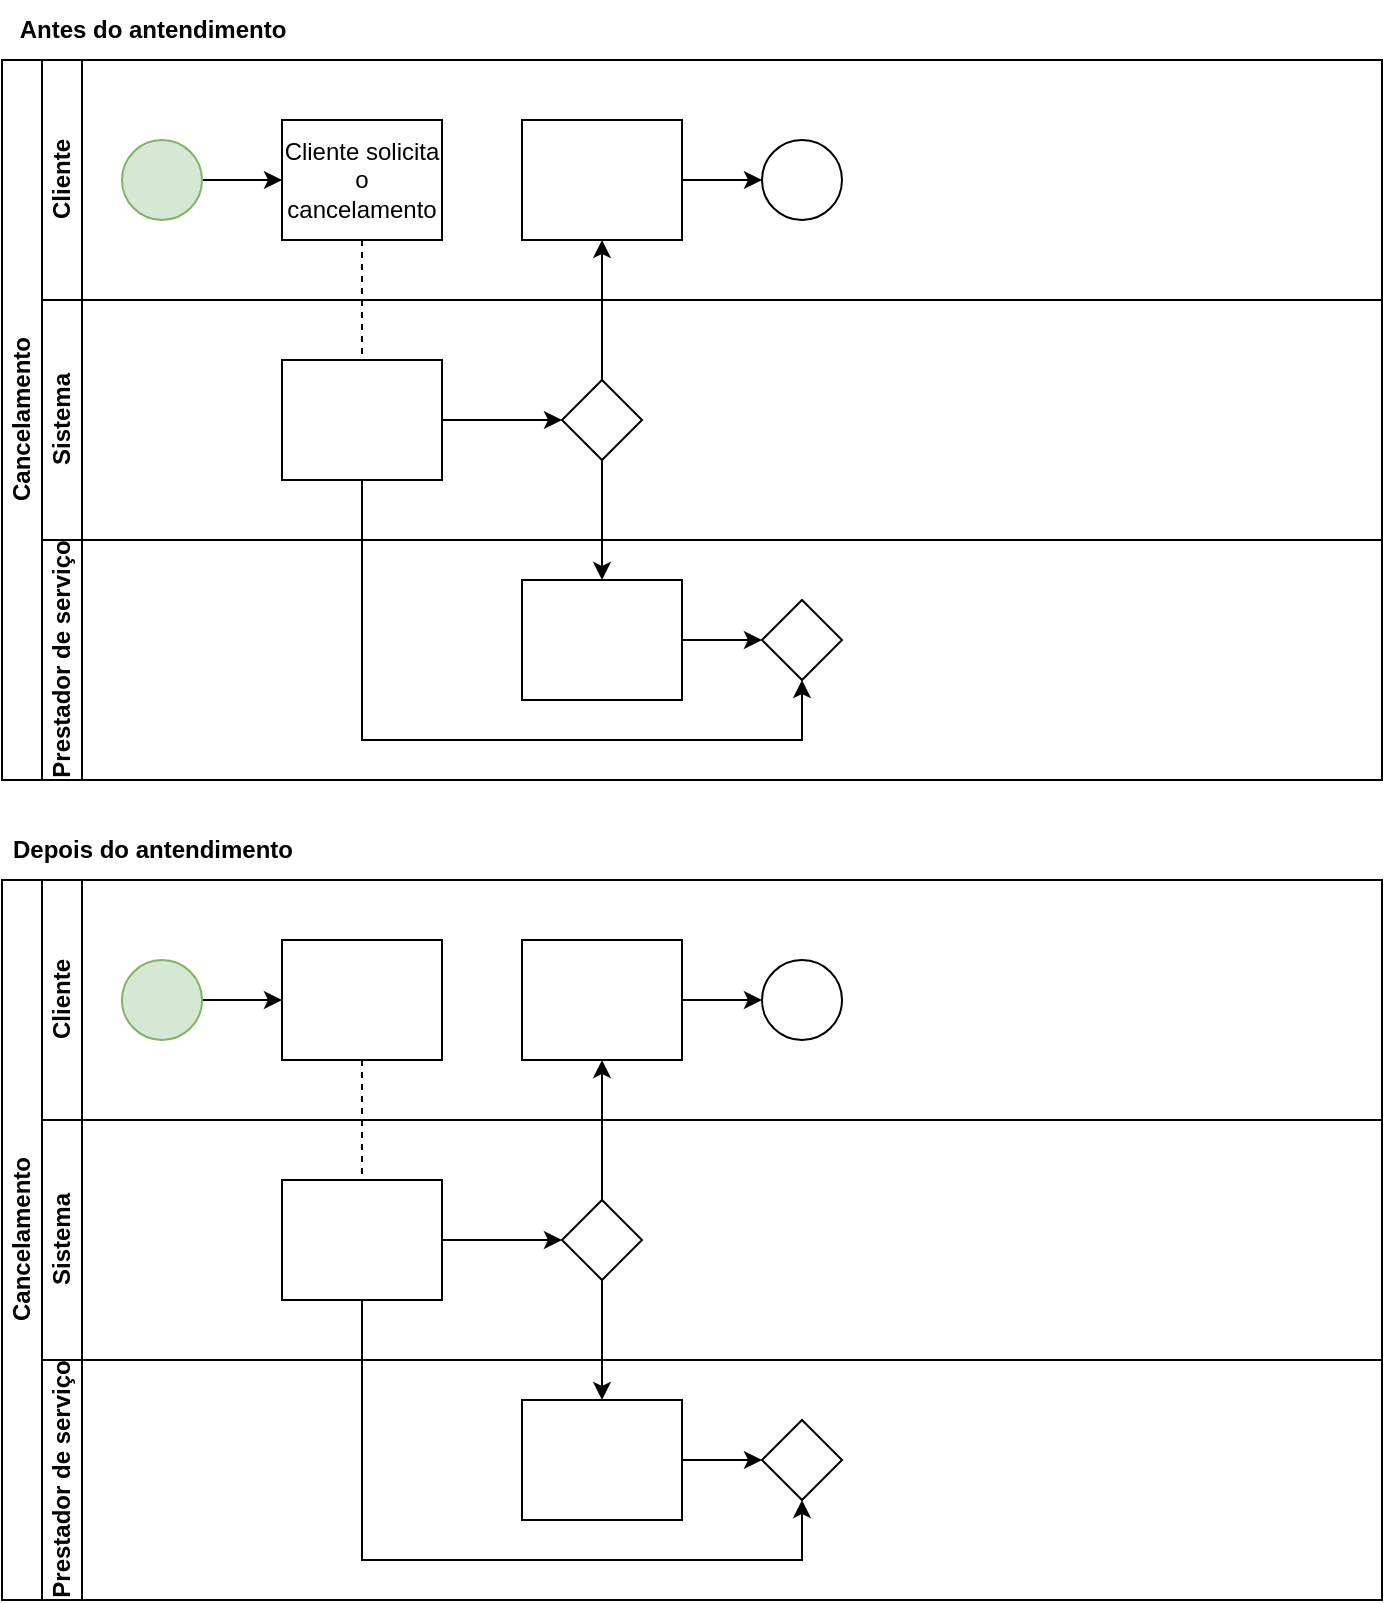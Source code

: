 <mxfile version="24.0.0" type="github">
  <diagram id="prtHgNgQTEPvFCAcTncT" name="Page-1">
    <mxGraphModel dx="1004" dy="523" grid="1" gridSize="10" guides="1" tooltips="1" connect="1" arrows="1" fold="1" page="1" pageScale="1" pageWidth="827" pageHeight="1169" math="0" shadow="0">
      <root>
        <mxCell id="0" />
        <mxCell id="1" parent="0" />
        <mxCell id="dNxyNK7c78bLwvsdeMH5-19" value="Cancelamento" style="swimlane;html=1;childLayout=stackLayout;resizeParent=1;resizeParentMax=0;horizontal=0;startSize=20;horizontalStack=0;" parent="1" vertex="1">
          <mxGeometry x="120" y="120" width="690" height="360" as="geometry" />
        </mxCell>
        <mxCell id="dNxyNK7c78bLwvsdeMH5-27" value="" style="edgeStyle=orthogonalEdgeStyle;rounded=0;orthogonalLoop=1;jettySize=auto;html=1;dashed=1;endArrow=none;endFill=0;" parent="dNxyNK7c78bLwvsdeMH5-19" source="dNxyNK7c78bLwvsdeMH5-24" target="dNxyNK7c78bLwvsdeMH5-26" edge="1">
          <mxGeometry relative="1" as="geometry" />
        </mxCell>
        <mxCell id="dNxyNK7c78bLwvsdeMH5-31" style="edgeStyle=orthogonalEdgeStyle;rounded=0;orthogonalLoop=1;jettySize=auto;html=1;endArrow=classic;endFill=1;" parent="dNxyNK7c78bLwvsdeMH5-19" source="dNxyNK7c78bLwvsdeMH5-28" target="dNxyNK7c78bLwvsdeMH5-30" edge="1">
          <mxGeometry relative="1" as="geometry" />
        </mxCell>
        <mxCell id="dNxyNK7c78bLwvsdeMH5-35" style="edgeStyle=orthogonalEdgeStyle;rounded=0;orthogonalLoop=1;jettySize=auto;html=1;endArrow=classic;endFill=1;" parent="dNxyNK7c78bLwvsdeMH5-19" source="dNxyNK7c78bLwvsdeMH5-28" target="dNxyNK7c78bLwvsdeMH5-34" edge="1">
          <mxGeometry relative="1" as="geometry" />
        </mxCell>
        <mxCell id="dNxyNK7c78bLwvsdeMH5-38" style="edgeStyle=orthogonalEdgeStyle;rounded=0;orthogonalLoop=1;jettySize=auto;html=1;endArrow=classic;endFill=1;" parent="dNxyNK7c78bLwvsdeMH5-19" source="dNxyNK7c78bLwvsdeMH5-26" target="dNxyNK7c78bLwvsdeMH5-36" edge="1">
          <mxGeometry relative="1" as="geometry">
            <Array as="points">
              <mxPoint x="180" y="340" />
              <mxPoint x="400" y="340" />
            </Array>
          </mxGeometry>
        </mxCell>
        <mxCell id="dNxyNK7c78bLwvsdeMH5-20" value="Cliente" style="swimlane;html=1;startSize=20;horizontal=0;" parent="dNxyNK7c78bLwvsdeMH5-19" vertex="1">
          <mxGeometry x="20" width="670" height="120" as="geometry" />
        </mxCell>
        <mxCell id="dNxyNK7c78bLwvsdeMH5-25" value="" style="edgeStyle=orthogonalEdgeStyle;rounded=0;orthogonalLoop=1;jettySize=auto;html=1;" parent="dNxyNK7c78bLwvsdeMH5-20" source="dNxyNK7c78bLwvsdeMH5-23" target="dNxyNK7c78bLwvsdeMH5-24" edge="1">
          <mxGeometry relative="1" as="geometry" />
        </mxCell>
        <mxCell id="dNxyNK7c78bLwvsdeMH5-23" value="" style="ellipse;whiteSpace=wrap;html=1;fillColor=#d5e8d4;strokeColor=#82b366;" parent="dNxyNK7c78bLwvsdeMH5-20" vertex="1">
          <mxGeometry x="40" y="40" width="40" height="40" as="geometry" />
        </mxCell>
        <mxCell id="dNxyNK7c78bLwvsdeMH5-24" value="Cliente solicita o cancelamento" style="rounded=0;whiteSpace=wrap;html=1;fontFamily=Helvetica;fontSize=12;fontColor=#000000;align=center;" parent="dNxyNK7c78bLwvsdeMH5-20" vertex="1">
          <mxGeometry x="120" y="30" width="80" height="60" as="geometry" />
        </mxCell>
        <mxCell id="dNxyNK7c78bLwvsdeMH5-33" value="" style="edgeStyle=orthogonalEdgeStyle;rounded=0;orthogonalLoop=1;jettySize=auto;html=1;endArrow=classic;endFill=1;" parent="dNxyNK7c78bLwvsdeMH5-20" source="dNxyNK7c78bLwvsdeMH5-30" target="dNxyNK7c78bLwvsdeMH5-32" edge="1">
          <mxGeometry relative="1" as="geometry" />
        </mxCell>
        <mxCell id="dNxyNK7c78bLwvsdeMH5-30" value="" style="rounded=0;whiteSpace=wrap;html=1;fontFamily=Helvetica;fontSize=12;fontColor=#000000;align=center;" parent="dNxyNK7c78bLwvsdeMH5-20" vertex="1">
          <mxGeometry x="240" y="30" width="80" height="60" as="geometry" />
        </mxCell>
        <mxCell id="dNxyNK7c78bLwvsdeMH5-32" value="" style="ellipse;whiteSpace=wrap;html=1;" parent="dNxyNK7c78bLwvsdeMH5-20" vertex="1">
          <mxGeometry x="360" y="40" width="40" height="40" as="geometry" />
        </mxCell>
        <mxCell id="dNxyNK7c78bLwvsdeMH5-21" value="Sistema" style="swimlane;html=1;startSize=20;horizontal=0;" parent="dNxyNK7c78bLwvsdeMH5-19" vertex="1">
          <mxGeometry x="20" y="120" width="670" height="120" as="geometry" />
        </mxCell>
        <mxCell id="dNxyNK7c78bLwvsdeMH5-29" value="" style="edgeStyle=orthogonalEdgeStyle;rounded=0;orthogonalLoop=1;jettySize=auto;html=1;endArrow=classic;endFill=1;" parent="dNxyNK7c78bLwvsdeMH5-21" source="dNxyNK7c78bLwvsdeMH5-26" target="dNxyNK7c78bLwvsdeMH5-28" edge="1">
          <mxGeometry relative="1" as="geometry" />
        </mxCell>
        <mxCell id="dNxyNK7c78bLwvsdeMH5-26" value="" style="rounded=0;whiteSpace=wrap;html=1;fontFamily=Helvetica;fontSize=12;fontColor=#000000;align=center;" parent="dNxyNK7c78bLwvsdeMH5-21" vertex="1">
          <mxGeometry x="120" y="30" width="80" height="60" as="geometry" />
        </mxCell>
        <mxCell id="dNxyNK7c78bLwvsdeMH5-28" value="" style="rhombus;whiteSpace=wrap;html=1;fontFamily=Helvetica;fontSize=12;fontColor=#000000;align=center;" parent="dNxyNK7c78bLwvsdeMH5-21" vertex="1">
          <mxGeometry x="260" y="40" width="40" height="40" as="geometry" />
        </mxCell>
        <mxCell id="dNxyNK7c78bLwvsdeMH5-22" value="Prestador de serviço" style="swimlane;html=1;startSize=20;horizontal=0;" parent="dNxyNK7c78bLwvsdeMH5-19" vertex="1">
          <mxGeometry x="20" y="240" width="670" height="120" as="geometry" />
        </mxCell>
        <mxCell id="dNxyNK7c78bLwvsdeMH5-37" value="" style="edgeStyle=orthogonalEdgeStyle;rounded=0;orthogonalLoop=1;jettySize=auto;html=1;endArrow=classic;endFill=1;" parent="dNxyNK7c78bLwvsdeMH5-22" source="dNxyNK7c78bLwvsdeMH5-34" target="dNxyNK7c78bLwvsdeMH5-36" edge="1">
          <mxGeometry relative="1" as="geometry" />
        </mxCell>
        <mxCell id="dNxyNK7c78bLwvsdeMH5-34" value="" style="rounded=0;whiteSpace=wrap;html=1;fontFamily=Helvetica;fontSize=12;fontColor=#000000;align=center;" parent="dNxyNK7c78bLwvsdeMH5-22" vertex="1">
          <mxGeometry x="240" y="20" width="80" height="60" as="geometry" />
        </mxCell>
        <mxCell id="dNxyNK7c78bLwvsdeMH5-36" value="" style="rhombus;whiteSpace=wrap;html=1;fontFamily=Helvetica;fontSize=12;fontColor=#000000;align=center;" parent="dNxyNK7c78bLwvsdeMH5-22" vertex="1">
          <mxGeometry x="360" y="30" width="40" height="40" as="geometry" />
        </mxCell>
        <mxCell id="i0STGZXZ2wKi7M2kmN0H-23" value="Cancelamento" style="swimlane;html=1;childLayout=stackLayout;resizeParent=1;resizeParentMax=0;horizontal=0;startSize=20;horizontalStack=0;" vertex="1" parent="1">
          <mxGeometry x="120" y="530" width="690" height="360" as="geometry" />
        </mxCell>
        <mxCell id="i0STGZXZ2wKi7M2kmN0H-24" value="" style="edgeStyle=orthogonalEdgeStyle;rounded=0;orthogonalLoop=1;jettySize=auto;html=1;dashed=1;endArrow=none;endFill=0;" edge="1" parent="i0STGZXZ2wKi7M2kmN0H-23" source="i0STGZXZ2wKi7M2kmN0H-31" target="i0STGZXZ2wKi7M2kmN0H-37">
          <mxGeometry relative="1" as="geometry" />
        </mxCell>
        <mxCell id="i0STGZXZ2wKi7M2kmN0H-25" style="edgeStyle=orthogonalEdgeStyle;rounded=0;orthogonalLoop=1;jettySize=auto;html=1;endArrow=classic;endFill=1;" edge="1" parent="i0STGZXZ2wKi7M2kmN0H-23" source="i0STGZXZ2wKi7M2kmN0H-38" target="i0STGZXZ2wKi7M2kmN0H-33">
          <mxGeometry relative="1" as="geometry" />
        </mxCell>
        <mxCell id="i0STGZXZ2wKi7M2kmN0H-26" style="edgeStyle=orthogonalEdgeStyle;rounded=0;orthogonalLoop=1;jettySize=auto;html=1;endArrow=classic;endFill=1;" edge="1" parent="i0STGZXZ2wKi7M2kmN0H-23" source="i0STGZXZ2wKi7M2kmN0H-38" target="i0STGZXZ2wKi7M2kmN0H-41">
          <mxGeometry relative="1" as="geometry" />
        </mxCell>
        <mxCell id="i0STGZXZ2wKi7M2kmN0H-27" style="edgeStyle=orthogonalEdgeStyle;rounded=0;orthogonalLoop=1;jettySize=auto;html=1;endArrow=classic;endFill=1;" edge="1" parent="i0STGZXZ2wKi7M2kmN0H-23" source="i0STGZXZ2wKi7M2kmN0H-37" target="i0STGZXZ2wKi7M2kmN0H-42">
          <mxGeometry relative="1" as="geometry">
            <Array as="points">
              <mxPoint x="180" y="340" />
              <mxPoint x="400" y="340" />
            </Array>
          </mxGeometry>
        </mxCell>
        <mxCell id="i0STGZXZ2wKi7M2kmN0H-28" value="Cliente" style="swimlane;html=1;startSize=20;horizontal=0;" vertex="1" parent="i0STGZXZ2wKi7M2kmN0H-23">
          <mxGeometry x="20" width="670" height="120" as="geometry" />
        </mxCell>
        <mxCell id="i0STGZXZ2wKi7M2kmN0H-29" value="" style="edgeStyle=orthogonalEdgeStyle;rounded=0;orthogonalLoop=1;jettySize=auto;html=1;" edge="1" parent="i0STGZXZ2wKi7M2kmN0H-28" source="i0STGZXZ2wKi7M2kmN0H-30" target="i0STGZXZ2wKi7M2kmN0H-31">
          <mxGeometry relative="1" as="geometry" />
        </mxCell>
        <mxCell id="i0STGZXZ2wKi7M2kmN0H-30" value="" style="ellipse;whiteSpace=wrap;html=1;fillColor=#d5e8d4;strokeColor=#82b366;" vertex="1" parent="i0STGZXZ2wKi7M2kmN0H-28">
          <mxGeometry x="40" y="40" width="40" height="40" as="geometry" />
        </mxCell>
        <mxCell id="i0STGZXZ2wKi7M2kmN0H-31" value="" style="rounded=0;whiteSpace=wrap;html=1;fontFamily=Helvetica;fontSize=12;fontColor=#000000;align=center;" vertex="1" parent="i0STGZXZ2wKi7M2kmN0H-28">
          <mxGeometry x="120" y="30" width="80" height="60" as="geometry" />
        </mxCell>
        <mxCell id="i0STGZXZ2wKi7M2kmN0H-32" value="" style="edgeStyle=orthogonalEdgeStyle;rounded=0;orthogonalLoop=1;jettySize=auto;html=1;endArrow=classic;endFill=1;" edge="1" parent="i0STGZXZ2wKi7M2kmN0H-28" source="i0STGZXZ2wKi7M2kmN0H-33" target="i0STGZXZ2wKi7M2kmN0H-34">
          <mxGeometry relative="1" as="geometry" />
        </mxCell>
        <mxCell id="i0STGZXZ2wKi7M2kmN0H-33" value="" style="rounded=0;whiteSpace=wrap;html=1;fontFamily=Helvetica;fontSize=12;fontColor=#000000;align=center;" vertex="1" parent="i0STGZXZ2wKi7M2kmN0H-28">
          <mxGeometry x="240" y="30" width="80" height="60" as="geometry" />
        </mxCell>
        <mxCell id="i0STGZXZ2wKi7M2kmN0H-34" value="" style="ellipse;whiteSpace=wrap;html=1;" vertex="1" parent="i0STGZXZ2wKi7M2kmN0H-28">
          <mxGeometry x="360" y="40" width="40" height="40" as="geometry" />
        </mxCell>
        <mxCell id="i0STGZXZ2wKi7M2kmN0H-35" value="Sistema" style="swimlane;html=1;startSize=20;horizontal=0;" vertex="1" parent="i0STGZXZ2wKi7M2kmN0H-23">
          <mxGeometry x="20" y="120" width="670" height="120" as="geometry" />
        </mxCell>
        <mxCell id="i0STGZXZ2wKi7M2kmN0H-36" value="" style="edgeStyle=orthogonalEdgeStyle;rounded=0;orthogonalLoop=1;jettySize=auto;html=1;endArrow=classic;endFill=1;" edge="1" parent="i0STGZXZ2wKi7M2kmN0H-35" source="i0STGZXZ2wKi7M2kmN0H-37" target="i0STGZXZ2wKi7M2kmN0H-38">
          <mxGeometry relative="1" as="geometry" />
        </mxCell>
        <mxCell id="i0STGZXZ2wKi7M2kmN0H-37" value="" style="rounded=0;whiteSpace=wrap;html=1;fontFamily=Helvetica;fontSize=12;fontColor=#000000;align=center;" vertex="1" parent="i0STGZXZ2wKi7M2kmN0H-35">
          <mxGeometry x="120" y="30" width="80" height="60" as="geometry" />
        </mxCell>
        <mxCell id="i0STGZXZ2wKi7M2kmN0H-38" value="" style="rhombus;whiteSpace=wrap;html=1;fontFamily=Helvetica;fontSize=12;fontColor=#000000;align=center;" vertex="1" parent="i0STGZXZ2wKi7M2kmN0H-35">
          <mxGeometry x="260" y="40" width="40" height="40" as="geometry" />
        </mxCell>
        <mxCell id="i0STGZXZ2wKi7M2kmN0H-39" value="Prestador de serviço" style="swimlane;html=1;startSize=20;horizontal=0;" vertex="1" parent="i0STGZXZ2wKi7M2kmN0H-23">
          <mxGeometry x="20" y="240" width="670" height="120" as="geometry" />
        </mxCell>
        <mxCell id="i0STGZXZ2wKi7M2kmN0H-40" value="" style="edgeStyle=orthogonalEdgeStyle;rounded=0;orthogonalLoop=1;jettySize=auto;html=1;endArrow=classic;endFill=1;" edge="1" parent="i0STGZXZ2wKi7M2kmN0H-39" source="i0STGZXZ2wKi7M2kmN0H-41" target="i0STGZXZ2wKi7M2kmN0H-42">
          <mxGeometry relative="1" as="geometry" />
        </mxCell>
        <mxCell id="i0STGZXZ2wKi7M2kmN0H-41" value="" style="rounded=0;whiteSpace=wrap;html=1;fontFamily=Helvetica;fontSize=12;fontColor=#000000;align=center;" vertex="1" parent="i0STGZXZ2wKi7M2kmN0H-39">
          <mxGeometry x="240" y="20" width="80" height="60" as="geometry" />
        </mxCell>
        <mxCell id="i0STGZXZ2wKi7M2kmN0H-42" value="" style="rhombus;whiteSpace=wrap;html=1;fontFamily=Helvetica;fontSize=12;fontColor=#000000;align=center;" vertex="1" parent="i0STGZXZ2wKi7M2kmN0H-39">
          <mxGeometry x="360" y="30" width="40" height="40" as="geometry" />
        </mxCell>
        <mxCell id="i0STGZXZ2wKi7M2kmN0H-43" value="Antes do antendimento" style="text;html=1;align=center;verticalAlign=middle;resizable=0;points=[];autosize=1;strokeColor=none;fillColor=none;fontStyle=1" vertex="1" parent="1">
          <mxGeometry x="120" y="90" width="150" height="30" as="geometry" />
        </mxCell>
        <mxCell id="i0STGZXZ2wKi7M2kmN0H-44" value="Depois do antendimento" style="text;html=1;align=center;verticalAlign=middle;resizable=0;points=[];autosize=1;strokeColor=none;fillColor=none;fontStyle=1" vertex="1" parent="1">
          <mxGeometry x="120" y="500" width="150" height="30" as="geometry" />
        </mxCell>
      </root>
    </mxGraphModel>
  </diagram>
</mxfile>
